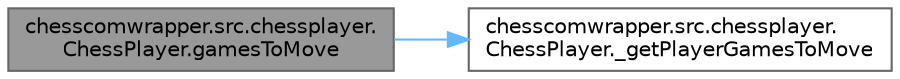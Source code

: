 digraph "chesscomwrapper.src.chessplayer.ChessPlayer.gamesToMove"
{
 // LATEX_PDF_SIZE
  bgcolor="transparent";
  edge [fontname=Helvetica,fontsize=10,labelfontname=Helvetica,labelfontsize=10];
  node [fontname=Helvetica,fontsize=10,shape=box,height=0.2,width=0.4];
  rankdir="LR";
  Node1 [label="chesscomwrapper.src.chessplayer.\lChessPlayer.gamesToMove",height=0.2,width=0.4,color="gray40", fillcolor="grey60", style="filled", fontcolor="black",tooltip="the games the player has to move"];
  Node1 -> Node2 [color="steelblue1",style="solid"];
  Node2 [label="chesscomwrapper.src.chessplayer.\lChessPlayer._getPlayerGamesToMove",height=0.2,width=0.4,color="grey40", fillcolor="white", style="filled",URL="$classchesscomwrapper_1_1src_1_1chessplayer_1_1_chess_player.html#afee63ceeb6041028039cc29adbc7cf68",tooltip=" "];
}
